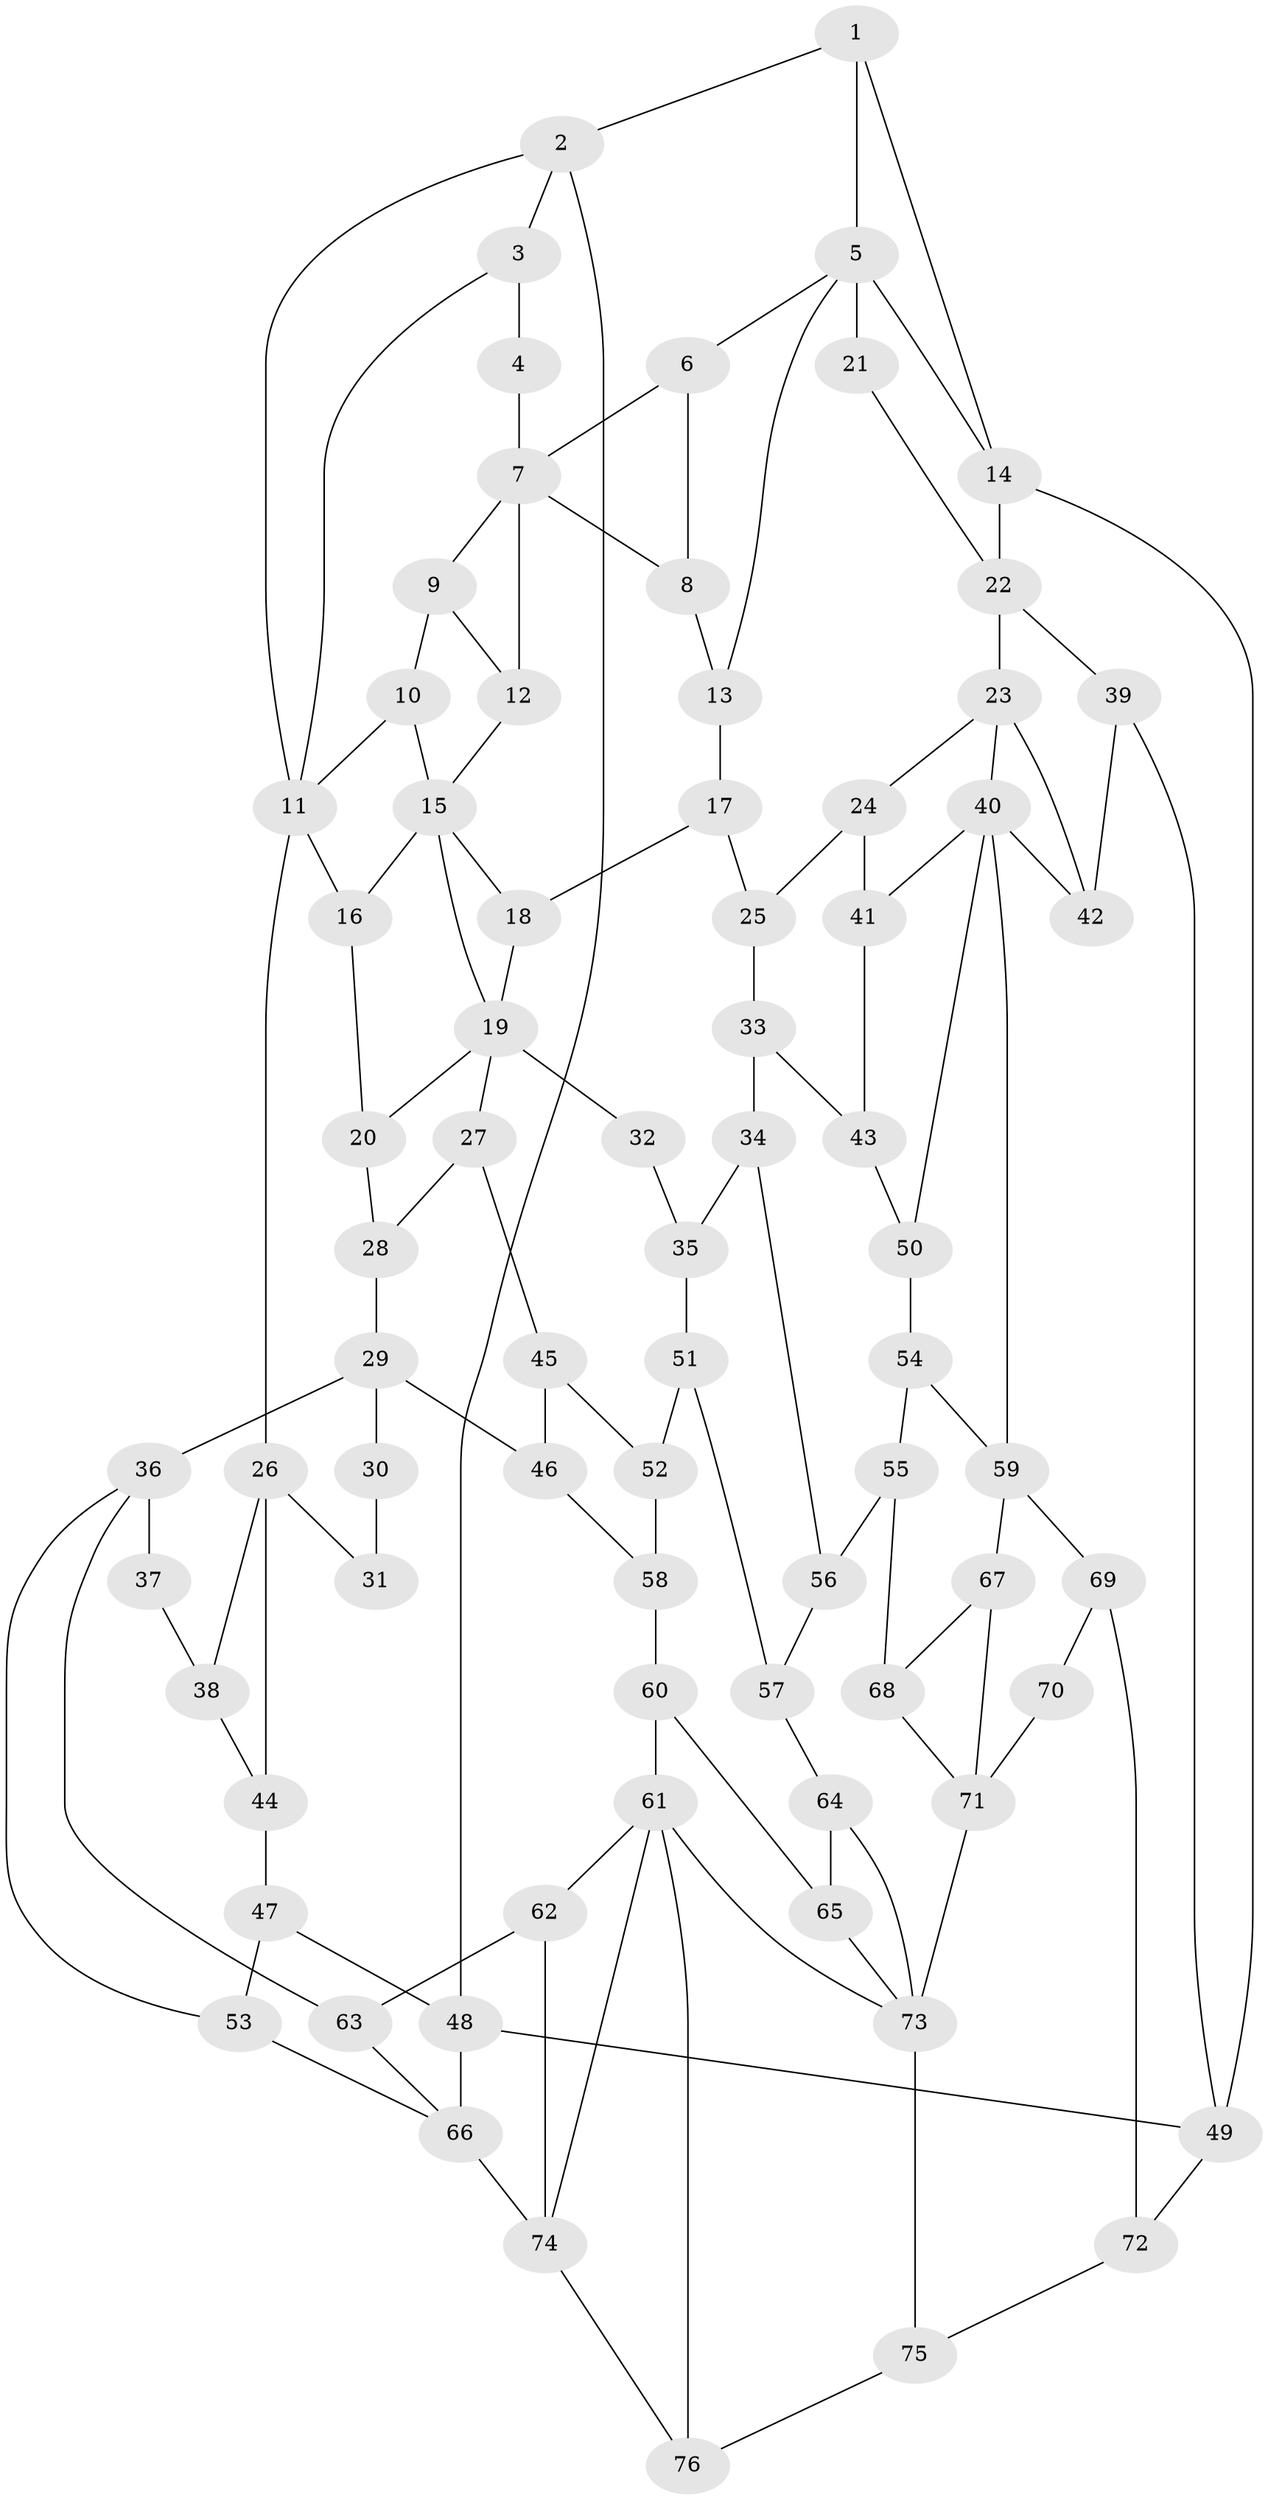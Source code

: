 // original degree distribution, {3: 0.016, 5: 0.512, 4: 0.248, 6: 0.224}
// Generated by graph-tools (version 1.1) at 2025/54/03/04/25 22:54:34]
// undirected, 76 vertices, 125 edges
graph export_dot {
  node [color=gray90,style=filled];
  1;
  2;
  3;
  4;
  5;
  6;
  7;
  8;
  9;
  10;
  11;
  12;
  13;
  14;
  15;
  16;
  17;
  18;
  19;
  20;
  21;
  22;
  23;
  24;
  25;
  26;
  27;
  28;
  29;
  30;
  31;
  32;
  33;
  34;
  35;
  36;
  37;
  38;
  39;
  40;
  41;
  42;
  43;
  44;
  45;
  46;
  47;
  48;
  49;
  50;
  51;
  52;
  53;
  54;
  55;
  56;
  57;
  58;
  59;
  60;
  61;
  62;
  63;
  64;
  65;
  66;
  67;
  68;
  69;
  70;
  71;
  72;
  73;
  74;
  75;
  76;
  1 -- 2 [weight=1.0];
  1 -- 5 [weight=1.0];
  1 -- 14 [weight=1.0];
  2 -- 3 [weight=1.0];
  2 -- 11 [weight=1.0];
  2 -- 48 [weight=1.0];
  3 -- 4 [weight=1.0];
  3 -- 11 [weight=1.0];
  4 -- 7 [weight=2.0];
  5 -- 6 [weight=1.0];
  5 -- 13 [weight=1.0];
  5 -- 14 [weight=1.0];
  5 -- 21 [weight=2.0];
  6 -- 7 [weight=1.0];
  6 -- 8 [weight=1.0];
  7 -- 8 [weight=1.0];
  7 -- 9 [weight=1.0];
  7 -- 12 [weight=1.0];
  8 -- 13 [weight=1.0];
  9 -- 10 [weight=1.0];
  9 -- 12 [weight=1.0];
  10 -- 11 [weight=1.0];
  10 -- 15 [weight=1.0];
  11 -- 16 [weight=1.0];
  11 -- 26 [weight=2.0];
  12 -- 15 [weight=1.0];
  13 -- 17 [weight=1.0];
  14 -- 22 [weight=1.0];
  14 -- 49 [weight=1.0];
  15 -- 16 [weight=1.0];
  15 -- 18 [weight=1.0];
  15 -- 19 [weight=1.0];
  16 -- 20 [weight=1.0];
  17 -- 18 [weight=1.0];
  17 -- 25 [weight=1.0];
  18 -- 19 [weight=1.0];
  19 -- 20 [weight=1.0];
  19 -- 27 [weight=1.0];
  19 -- 32 [weight=2.0];
  20 -- 28 [weight=1.0];
  21 -- 22 [weight=1.0];
  22 -- 23 [weight=2.0];
  22 -- 39 [weight=2.0];
  23 -- 24 [weight=1.0];
  23 -- 40 [weight=1.0];
  23 -- 42 [weight=1.0];
  24 -- 25 [weight=1.0];
  24 -- 41 [weight=1.0];
  25 -- 33 [weight=1.0];
  26 -- 31 [weight=2.0];
  26 -- 38 [weight=1.0];
  26 -- 44 [weight=1.0];
  27 -- 28 [weight=1.0];
  27 -- 45 [weight=1.0];
  28 -- 29 [weight=1.0];
  29 -- 30 [weight=2.0];
  29 -- 36 [weight=2.0];
  29 -- 46 [weight=1.0];
  30 -- 31 [weight=1.0];
  32 -- 35 [weight=1.0];
  33 -- 34 [weight=1.0];
  33 -- 43 [weight=1.0];
  34 -- 35 [weight=1.0];
  34 -- 56 [weight=1.0];
  35 -- 51 [weight=1.0];
  36 -- 37 [weight=2.0];
  36 -- 53 [weight=1.0];
  36 -- 63 [weight=1.0];
  37 -- 38 [weight=1.0];
  38 -- 44 [weight=1.0];
  39 -- 42 [weight=1.0];
  39 -- 49 [weight=1.0];
  40 -- 41 [weight=1.0];
  40 -- 42 [weight=1.0];
  40 -- 50 [weight=1.0];
  40 -- 59 [weight=2.0];
  41 -- 43 [weight=1.0];
  43 -- 50 [weight=1.0];
  44 -- 47 [weight=1.0];
  45 -- 46 [weight=1.0];
  45 -- 52 [weight=1.0];
  46 -- 58 [weight=1.0];
  47 -- 48 [weight=1.0];
  47 -- 53 [weight=1.0];
  48 -- 49 [weight=1.0];
  48 -- 66 [weight=1.0];
  49 -- 72 [weight=1.0];
  50 -- 54 [weight=1.0];
  51 -- 52 [weight=1.0];
  51 -- 57 [weight=1.0];
  52 -- 58 [weight=1.0];
  53 -- 66 [weight=1.0];
  54 -- 55 [weight=1.0];
  54 -- 59 [weight=1.0];
  55 -- 56 [weight=1.0];
  55 -- 68 [weight=1.0];
  56 -- 57 [weight=1.0];
  57 -- 64 [weight=1.0];
  58 -- 60 [weight=1.0];
  59 -- 67 [weight=1.0];
  59 -- 69 [weight=1.0];
  60 -- 61 [weight=1.0];
  60 -- 65 [weight=1.0];
  61 -- 62 [weight=1.0];
  61 -- 73 [weight=1.0];
  61 -- 74 [weight=1.0];
  61 -- 76 [weight=1.0];
  62 -- 63 [weight=1.0];
  62 -- 74 [weight=2.0];
  63 -- 66 [weight=1.0];
  64 -- 65 [weight=1.0];
  64 -- 73 [weight=1.0];
  65 -- 73 [weight=1.0];
  66 -- 74 [weight=2.0];
  67 -- 68 [weight=1.0];
  67 -- 71 [weight=1.0];
  68 -- 71 [weight=1.0];
  69 -- 70 [weight=1.0];
  69 -- 72 [weight=1.0];
  70 -- 71 [weight=2.0];
  71 -- 73 [weight=2.0];
  72 -- 75 [weight=1.0];
  73 -- 75 [weight=1.0];
  74 -- 76 [weight=1.0];
  75 -- 76 [weight=1.0];
}
